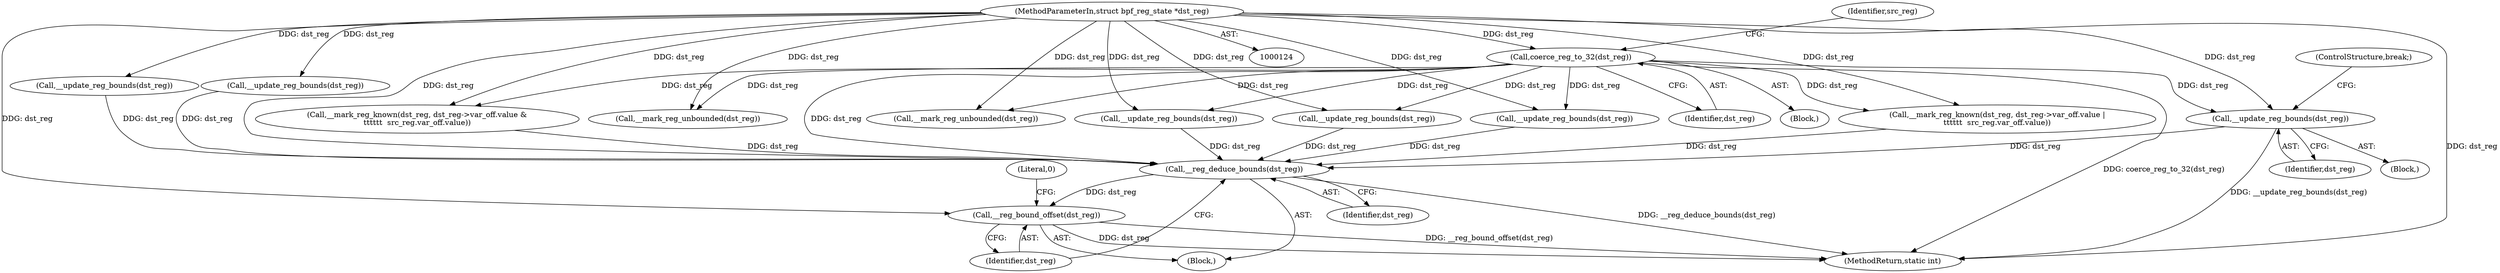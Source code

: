 digraph "0_linux_4374f256ce8182019353c0c639bb8d0695b4c941@API" {
"1000752" [label="(Call,__update_reg_bounds(dst_reg))"];
"1000156" [label="(Call,coerce_reg_to_32(dst_reg))"];
"1000127" [label="(MethodParameterIn,struct bpf_reg_state *dst_reg)"];
"1000763" [label="(Call,__reg_deduce_bounds(dst_reg))"];
"1000765" [label="(Call,__reg_bound_offset(dst_reg))"];
"1000697" [label="(Call,__update_reg_bounds(dst_reg))"];
"1000160" [label="(Identifier,src_reg)"];
"1000157" [label="(Identifier,dst_reg)"];
"1000454" [label="(Call,__mark_reg_known(dst_reg, dst_reg->var_off.value &\n\t\t\t\t\t\t  src_reg.var_off.value))"];
"1000543" [label="(Call,__mark_reg_known(dst_reg, dst_reg->var_off.value |\n\t\t\t\t\t\t  src_reg.var_off.value))"];
"1000401" [label="(Call,__update_reg_bounds(dst_reg))"];
"1000129" [label="(Block,)"];
"1000768" [label="(Literal,0)"];
"1000156" [label="(Call,coerce_reg_to_32(dst_reg))"];
"1000765" [label="(Call,__reg_bound_offset(dst_reg))"];
"1000753" [label="(Identifier,dst_reg)"];
"1000127" [label="(MethodParameterIn,struct bpf_reg_state *dst_reg)"];
"1000155" [label="(Block,)"];
"1000754" [label="(ControlStructure,break;)"];
"1000383" [label="(Call,__mark_reg_unbounded(dst_reg))"];
"1000763" [label="(Call,__reg_deduce_bounds(dst_reg))"];
"1000385" [label="(Call,__update_reg_bounds(dst_reg))"];
"1000195" [label="(Block,)"];
"1000769" [label="(MethodReturn,static int)"];
"1000752" [label="(Call,__update_reg_bounds(dst_reg))"];
"1000399" [label="(Call,__mark_reg_unbounded(dst_reg))"];
"1000534" [label="(Call,__update_reg_bounds(dst_reg))"];
"1000629" [label="(Call,__update_reg_bounds(dst_reg))"];
"1000764" [label="(Identifier,dst_reg)"];
"1000766" [label="(Identifier,dst_reg)"];
"1000752" -> "1000195"  [label="AST: "];
"1000752" -> "1000753"  [label="CFG: "];
"1000753" -> "1000752"  [label="AST: "];
"1000754" -> "1000752"  [label="CFG: "];
"1000752" -> "1000769"  [label="DDG: __update_reg_bounds(dst_reg)"];
"1000156" -> "1000752"  [label="DDG: dst_reg"];
"1000127" -> "1000752"  [label="DDG: dst_reg"];
"1000752" -> "1000763"  [label="DDG: dst_reg"];
"1000156" -> "1000155"  [label="AST: "];
"1000156" -> "1000157"  [label="CFG: "];
"1000157" -> "1000156"  [label="AST: "];
"1000160" -> "1000156"  [label="CFG: "];
"1000156" -> "1000769"  [label="DDG: coerce_reg_to_32(dst_reg)"];
"1000127" -> "1000156"  [label="DDG: dst_reg"];
"1000156" -> "1000383"  [label="DDG: dst_reg"];
"1000156" -> "1000399"  [label="DDG: dst_reg"];
"1000156" -> "1000454"  [label="DDG: dst_reg"];
"1000156" -> "1000534"  [label="DDG: dst_reg"];
"1000156" -> "1000543"  [label="DDG: dst_reg"];
"1000156" -> "1000629"  [label="DDG: dst_reg"];
"1000156" -> "1000697"  [label="DDG: dst_reg"];
"1000156" -> "1000763"  [label="DDG: dst_reg"];
"1000127" -> "1000124"  [label="AST: "];
"1000127" -> "1000769"  [label="DDG: dst_reg"];
"1000127" -> "1000383"  [label="DDG: dst_reg"];
"1000127" -> "1000385"  [label="DDG: dst_reg"];
"1000127" -> "1000399"  [label="DDG: dst_reg"];
"1000127" -> "1000401"  [label="DDG: dst_reg"];
"1000127" -> "1000454"  [label="DDG: dst_reg"];
"1000127" -> "1000534"  [label="DDG: dst_reg"];
"1000127" -> "1000543"  [label="DDG: dst_reg"];
"1000127" -> "1000629"  [label="DDG: dst_reg"];
"1000127" -> "1000697"  [label="DDG: dst_reg"];
"1000127" -> "1000763"  [label="DDG: dst_reg"];
"1000127" -> "1000765"  [label="DDG: dst_reg"];
"1000763" -> "1000129"  [label="AST: "];
"1000763" -> "1000764"  [label="CFG: "];
"1000764" -> "1000763"  [label="AST: "];
"1000766" -> "1000763"  [label="CFG: "];
"1000763" -> "1000769"  [label="DDG: __reg_deduce_bounds(dst_reg)"];
"1000454" -> "1000763"  [label="DDG: dst_reg"];
"1000629" -> "1000763"  [label="DDG: dst_reg"];
"1000401" -> "1000763"  [label="DDG: dst_reg"];
"1000543" -> "1000763"  [label="DDG: dst_reg"];
"1000697" -> "1000763"  [label="DDG: dst_reg"];
"1000534" -> "1000763"  [label="DDG: dst_reg"];
"1000385" -> "1000763"  [label="DDG: dst_reg"];
"1000763" -> "1000765"  [label="DDG: dst_reg"];
"1000765" -> "1000129"  [label="AST: "];
"1000765" -> "1000766"  [label="CFG: "];
"1000766" -> "1000765"  [label="AST: "];
"1000768" -> "1000765"  [label="CFG: "];
"1000765" -> "1000769"  [label="DDG: dst_reg"];
"1000765" -> "1000769"  [label="DDG: __reg_bound_offset(dst_reg)"];
}
